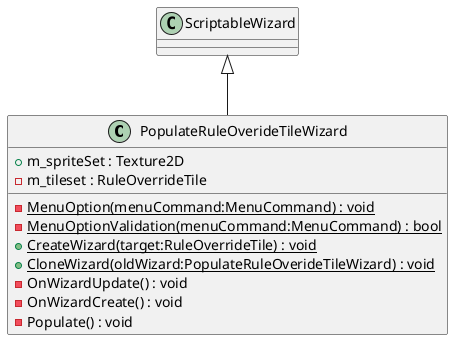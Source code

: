 @startuml
class PopulateRuleOverideTileWizard {
    {static} - MenuOption(menuCommand:MenuCommand) : void
    {static} - MenuOptionValidation(menuCommand:MenuCommand) : bool
    + m_spriteSet : Texture2D
    - m_tileset : RuleOverrideTile
    + {static} CreateWizard(target:RuleOverrideTile) : void
    + {static} CloneWizard(oldWizard:PopulateRuleOverideTileWizard) : void
    - OnWizardUpdate() : void
    - OnWizardCreate() : void
    - Populate() : void
}
ScriptableWizard <|-- PopulateRuleOverideTileWizard
@enduml
